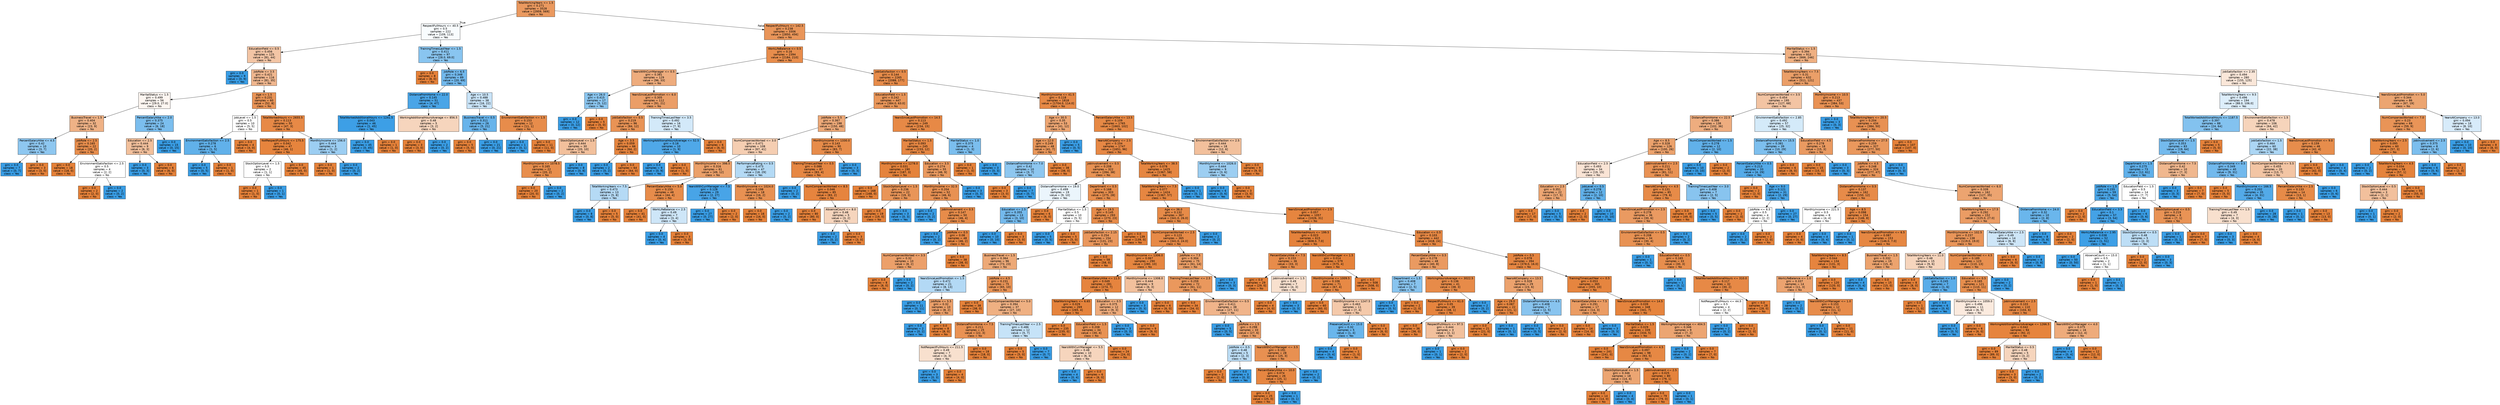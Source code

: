 digraph Tree {
node [shape=box, style="filled", color="black", fontname="helvetica"] ;
edge [fontname="helvetica"] ;
0 [label="TotalWorkingYears <= 1.5\ngini = 0.271\nsamples = 3528\nvalue = [2959, 569]\nclass = No", fillcolor="#ea995f"] ;
1 [label="RespectFullHours <= 40.5\ngini = 0.5\nsamples = 222\nvalue = [109, 113]\nclass = Yes", fillcolor="#f8fcfe"] ;
0 -> 1 [labeldistance=2.5, labelangle=45, headlabel="True"] ;
2 [label="EducationField <= 0.5\ngini = 0.456\nsamples = 125\nvalue = [81, 44]\nclass = No", fillcolor="#f3c5a5"] ;
1 -> 2 ;
3 [label="gini = 0.0\nsamples = 9\nvalue = [0, 9]\nclass = Yes", fillcolor="#399de5"] ;
2 -> 3 ;
4 [label="JobRole <= 3.5\ngini = 0.421\nsamples = 116\nvalue = [81, 35]\nclass = No", fillcolor="#f0b78f"] ;
2 -> 4 ;
5 [label="MaritalStatus <= 1.5\ngini = 0.499\nsamples = 56\nvalue = [29.0, 27.0]\nclass = No", fillcolor="#fdf6f1"] ;
4 -> 5 ;
6 [label="BusinessTravel <= 1.5\ngini = 0.404\nsamples = 32\nvalue = [23, 9]\nclass = No", fillcolor="#efb286"] ;
5 -> 6 ;
7 [label="PercentSalaryHike <= 4.5\ngini = 0.42\nsamples = 10\nvalue = [3, 7]\nclass = Yes", fillcolor="#8ec7f0"] ;
6 -> 7 ;
8 [label="gini = 0.0\nsamples = 7\nvalue = [0, 7]\nclass = Yes", fillcolor="#399de5"] ;
7 -> 8 ;
9 [label="gini = 0.0\nsamples = 3\nvalue = [3, 0]\nclass = No", fillcolor="#e58139"] ;
7 -> 9 ;
10 [label="JobRole <= 2.5\ngini = 0.165\nsamples = 22\nvalue = [20, 2]\nclass = No", fillcolor="#e88e4d"] ;
6 -> 10 ;
11 [label="gini = 0.0\nsamples = 18\nvalue = [18, 0]\nclass = No", fillcolor="#e58139"] ;
10 -> 11 ;
12 [label="EnvironmentSatisfaction <= 2.5\ngini = 0.5\nsamples = 4\nvalue = [2, 2]\nclass = No", fillcolor="#ffffff"] ;
10 -> 12 ;
13 [label="gini = 0.0\nsamples = 2\nvalue = [2, 0]\nclass = No", fillcolor="#e58139"] ;
12 -> 13 ;
14 [label="gini = 0.0\nsamples = 2\nvalue = [0, 2]\nclass = Yes", fillcolor="#399de5"] ;
12 -> 14 ;
15 [label="PercentSalaryHike <= 2.0\ngini = 0.375\nsamples = 24\nvalue = [6, 18]\nclass = Yes", fillcolor="#7bbeee"] ;
5 -> 15 ;
16 [label="Education <= 2.5\ngini = 0.444\nsamples = 9\nvalue = [6, 3]\nclass = No", fillcolor="#f2c09c"] ;
15 -> 16 ;
17 [label="gini = 0.0\nsamples = 3\nvalue = [0, 3]\nclass = Yes", fillcolor="#399de5"] ;
16 -> 17 ;
18 [label="gini = 0.0\nsamples = 6\nvalue = [6, 0]\nclass = No", fillcolor="#e58139"] ;
16 -> 18 ;
19 [label="gini = 0.0\nsamples = 15\nvalue = [0, 15]\nclass = Yes", fillcolor="#399de5"] ;
15 -> 19 ;
20 [label="Age <= 1.5\ngini = 0.231\nsamples = 60\nvalue = [52, 8]\nclass = No", fillcolor="#e99457"] ;
4 -> 20 ;
21 [label="JobLevel <= 1.5\ngini = 0.5\nsamples = 10\nvalue = [5, 5]\nclass = No", fillcolor="#ffffff"] ;
20 -> 21 ;
22 [label="EnvironmentSatisfaction <= 2.5\ngini = 0.278\nsamples = 6\nvalue = [1, 5]\nclass = Yes", fillcolor="#61b1ea"] ;
21 -> 22 ;
23 [label="gini = 0.0\nsamples = 5\nvalue = [0, 5]\nclass = Yes", fillcolor="#399de5"] ;
22 -> 23 ;
24 [label="gini = 0.0\nsamples = 1\nvalue = [1, 0]\nclass = No", fillcolor="#e58139"] ;
22 -> 24 ;
25 [label="gini = 0.0\nsamples = 4\nvalue = [4, 0]\nclass = No", fillcolor="#e58139"] ;
21 -> 25 ;
26 [label="TotalWorkedHours <= 2655.5\ngini = 0.113\nsamples = 50\nvalue = [47, 3]\nclass = No", fillcolor="#e78946"] ;
20 -> 26 ;
27 [label="NotRespectFullHours <= 175.5\ngini = 0.042\nsamples = 47\nvalue = [46, 1]\nclass = No", fillcolor="#e6843d"] ;
26 -> 27 ;
28 [label="StockOptionLevel <= 1.5\ngini = 0.5\nsamples = 2\nvalue = [1, 1]\nclass = No", fillcolor="#ffffff"] ;
27 -> 28 ;
29 [label="gini = 0.0\nsamples = 1\nvalue = [1, 0]\nclass = No", fillcolor="#e58139"] ;
28 -> 29 ;
30 [label="gini = 0.0\nsamples = 1\nvalue = [0, 1]\nclass = Yes", fillcolor="#399de5"] ;
28 -> 30 ;
31 [label="gini = 0.0\nsamples = 45\nvalue = [45, 0]\nclass = No", fillcolor="#e58139"] ;
27 -> 31 ;
32 [label="MonthlyIncome <= 156.0\ngini = 0.444\nsamples = 3\nvalue = [1, 2]\nclass = Yes", fillcolor="#9ccef2"] ;
26 -> 32 ;
33 [label="gini = 0.0\nsamples = 1\nvalue = [1, 0]\nclass = No", fillcolor="#e58139"] ;
32 -> 33 ;
34 [label="gini = 0.0\nsamples = 2\nvalue = [0, 2]\nclass = Yes", fillcolor="#399de5"] ;
32 -> 34 ;
35 [label="TrainingTimesLastYear <= 1.5\ngini = 0.411\nsamples = 97\nvalue = [28.0, 69.0]\nclass = Yes", fillcolor="#89c5f0"] ;
1 -> 35 ;
36 [label="gini = 0.0\nsamples = 8\nvalue = [8, 0]\nclass = No", fillcolor="#e58139"] ;
35 -> 36 ;
37 [label="JobRole <= 6.5\ngini = 0.348\nsamples = 89\nvalue = [20, 69]\nclass = Yes", fillcolor="#72b9ed"] ;
35 -> 37 ;
38 [label="DistanceFromHome <= 22.0\ngini = 0.145\nsamples = 51\nvalue = [4, 47]\nclass = Yes", fillcolor="#4aa5e7"] ;
37 -> 38 ;
39 [label="TotalWorkedAdditionalHours <= 1241.5\ngini = 0.043\nsamples = 46\nvalue = [1, 45]\nclass = Yes", fillcolor="#3d9fe6"] ;
38 -> 39 ;
40 [label="gini = 0.0\nsamples = 45\nvalue = [0, 45]\nclass = Yes", fillcolor="#399de5"] ;
39 -> 40 ;
41 [label="gini = 0.0\nsamples = 1\nvalue = [1, 0]\nclass = No", fillcolor="#e58139"] ;
39 -> 41 ;
42 [label="WorkingAdditionalHoursAverage <= 856.5\ngini = 0.48\nsamples = 5\nvalue = [3, 2]\nclass = No", fillcolor="#f6d5bd"] ;
38 -> 42 ;
43 [label="gini = 0.0\nsamples = 3\nvalue = [3, 0]\nclass = No", fillcolor="#e58139"] ;
42 -> 43 ;
44 [label="gini = 0.0\nsamples = 2\nvalue = [0, 2]\nclass = Yes", fillcolor="#399de5"] ;
42 -> 44 ;
45 [label="Age <= 10.5\ngini = 0.488\nsamples = 38\nvalue = [16, 22]\nclass = Yes", fillcolor="#c9e4f8"] ;
37 -> 45 ;
46 [label="BusinessTravel <= 0.5\ngini = 0.311\nsamples = 26\nvalue = [5, 21]\nclass = Yes", fillcolor="#68b4eb"] ;
45 -> 46 ;
47 [label="gini = 0.0\nsamples = 5\nvalue = [5, 0]\nclass = No", fillcolor="#e58139"] ;
46 -> 47 ;
48 [label="gini = 0.0\nsamples = 21\nvalue = [0, 21]\nclass = Yes", fillcolor="#399de5"] ;
46 -> 48 ;
49 [label="EnvironmentSatisfaction <= 1.5\ngini = 0.153\nsamples = 12\nvalue = [11, 1]\nclass = No", fillcolor="#e78c4b"] ;
45 -> 49 ;
50 [label="gini = 0.0\nsamples = 1\nvalue = [0, 1]\nclass = Yes", fillcolor="#399de5"] ;
49 -> 50 ;
51 [label="gini = 0.0\nsamples = 11\nvalue = [11, 0]\nclass = No", fillcolor="#e58139"] ;
49 -> 51 ;
52 [label="RespectFullHours <= 142.5\ngini = 0.238\nsamples = 3306\nvalue = [2850, 456]\nclass = No", fillcolor="#e99559"] ;
0 -> 52 [labeldistance=2.5, labelangle=-45, headlabel="False"] ;
53 [label="WorkLifeBalance <= 0.5\ngini = 0.16\nsamples = 2394\nvalue = [2184, 210]\nclass = No", fillcolor="#e88d4c"] ;
52 -> 53 ;
54 [label="YearsWithCurrManager <= 0.5\ngini = 0.381\nsamples = 129\nvalue = [96, 33]\nclass = No", fillcolor="#eeac7d"] ;
53 -> 54 ;
55 [label="Age <= 26.0\ngini = 0.415\nsamples = 17\nvalue = [5, 12]\nclass = Yes", fillcolor="#8bc6f0"] ;
54 -> 55 ;
56 [label="gini = 0.0\nsamples = 12\nvalue = [0, 12]\nclass = Yes", fillcolor="#399de5"] ;
55 -> 56 ;
57 [label="gini = 0.0\nsamples = 5\nvalue = [5, 0]\nclass = No", fillcolor="#e58139"] ;
55 -> 57 ;
58 [label="YearsSinceLastPromotion <= 6.0\ngini = 0.305\nsamples = 112\nvalue = [91, 21]\nclass = No", fillcolor="#eb9e67"] ;
54 -> 58 ;
59 [label="JobSatisfaction <= 0.5\ngini = 0.219\nsamples = 96\nvalue = [84, 12]\nclass = No", fillcolor="#e99355"] ;
58 -> 59 ;
60 [label="StockOptionLevel <= 1.5\ngini = 0.444\nsamples = 30\nvalue = [20, 10]\nclass = No", fillcolor="#f2c09c"] ;
59 -> 60 ;
61 [label="MonthlyIncome <= 1078.5\ngini = 0.165\nsamples = 22\nvalue = [20, 2]\nclass = No", fillcolor="#e88e4d"] ;
60 -> 61 ;
62 [label="gini = 0.0\nsamples = 20\nvalue = [20, 0]\nclass = No", fillcolor="#e58139"] ;
61 -> 62 ;
63 [label="gini = 0.0\nsamples = 2\nvalue = [0, 2]\nclass = Yes", fillcolor="#399de5"] ;
61 -> 63 ;
64 [label="gini = 0.0\nsamples = 8\nvalue = [0, 8]\nclass = Yes", fillcolor="#399de5"] ;
60 -> 64 ;
65 [label="Age <= 3.5\ngini = 0.059\nsamples = 66\nvalue = [64, 2]\nclass = No", fillcolor="#e6853f"] ;
59 -> 65 ;
66 [label="gini = 0.0\nsamples = 2\nvalue = [0, 2]\nclass = Yes", fillcolor="#399de5"] ;
65 -> 66 ;
67 [label="gini = 0.0\nsamples = 64\nvalue = [64, 0]\nclass = No", fillcolor="#e58139"] ;
65 -> 67 ;
68 [label="TrainingTimesLastYear <= 3.5\ngini = 0.492\nsamples = 16\nvalue = [7, 9]\nclass = Yes", fillcolor="#d3e9f9"] ;
58 -> 68 ;
69 [label="WorkingAdditionalHoursAverage <= 52.5\ngini = 0.18\nsamples = 10\nvalue = [1, 9]\nclass = Yes", fillcolor="#4fa8e8"] ;
68 -> 69 ;
70 [label="gini = 0.0\nsamples = 9\nvalue = [0, 9]\nclass = Yes", fillcolor="#399de5"] ;
69 -> 70 ;
71 [label="gini = 0.0\nsamples = 1\nvalue = [1, 0]\nclass = No", fillcolor="#e58139"] ;
69 -> 71 ;
72 [label="gini = 0.0\nsamples = 6\nvalue = [6, 0]\nclass = No", fillcolor="#e58139"] ;
68 -> 72 ;
73 [label="JobSatisfaction <= 0.5\ngini = 0.144\nsamples = 2265\nvalue = [2088, 177]\nclass = No", fillcolor="#e78c4a"] ;
53 -> 73 ;
74 [label="EducationField <= 1.5\ngini = 0.242\nsamples = 447\nvalue = [384.0, 63.0]\nclass = No", fillcolor="#e99659"] ;
73 -> 74 ;
75 [label="JobRole <= 5.5\ngini = 0.367\nsamples = 198\nvalue = [150, 48]\nclass = No", fillcolor="#eda978"] ;
74 -> 75 ;
76 [label="NumCompaniesWorked <= 3.0\ngini = 0.471\nsamples = 108\nvalue = [67, 41]\nclass = No", fillcolor="#f5ceb2"] ;
75 -> 76 ;
77 [label="MonthlyIncome <= 398.5\ngini = 0.316\nsamples = 61\nvalue = [49, 12]\nclass = No", fillcolor="#eba069"] ;
76 -> 77 ;
78 [label="TotalWorkingYears <= 7.5\ngini = 0.473\nsamples = 13\nvalue = [5, 8]\nclass = Yes", fillcolor="#b5daf5"] ;
77 -> 78 ;
79 [label="gini = 0.0\nsamples = 8\nvalue = [0, 8]\nclass = Yes", fillcolor="#399de5"] ;
78 -> 79 ;
80 [label="gini = 0.0\nsamples = 5\nvalue = [5, 0]\nclass = No", fillcolor="#e58139"] ;
78 -> 80 ;
81 [label="PercentSalaryHike <= 5.0\ngini = 0.153\nsamples = 48\nvalue = [44, 4]\nclass = No", fillcolor="#e78c4b"] ;
77 -> 81 ;
82 [label="gini = 0.0\nsamples = 41\nvalue = [41, 0]\nclass = No", fillcolor="#e58139"] ;
81 -> 82 ;
83 [label="WorkLifeBalance <= 2.5\ngini = 0.49\nsamples = 7\nvalue = [3, 4]\nclass = Yes", fillcolor="#cee6f8"] ;
81 -> 83 ;
84 [label="gini = 0.0\nsamples = 4\nvalue = [0, 4]\nclass = Yes", fillcolor="#399de5"] ;
83 -> 84 ;
85 [label="gini = 0.0\nsamples = 3\nvalue = [3, 0]\nclass = No", fillcolor="#e58139"] ;
83 -> 85 ;
86 [label="PerformanceRating <= 0.5\ngini = 0.473\nsamples = 47\nvalue = [18, 29]\nclass = Yes", fillcolor="#b4daf5"] ;
76 -> 86 ;
87 [label="YearsWithCurrManager <= 7.5\ngini = 0.128\nsamples = 29\nvalue = [2, 27]\nclass = Yes", fillcolor="#48a4e7"] ;
86 -> 87 ;
88 [label="gini = 0.0\nsamples = 27\nvalue = [0, 27]\nclass = Yes", fillcolor="#399de5"] ;
87 -> 88 ;
89 [label="gini = 0.0\nsamples = 2\nvalue = [2, 0]\nclass = No", fillcolor="#e58139"] ;
87 -> 89 ;
90 [label="MonthlyIncome <= 1024.0\ngini = 0.198\nsamples = 18\nvalue = [16, 2]\nclass = No", fillcolor="#e89152"] ;
86 -> 90 ;
91 [label="gini = 0.0\nsamples = 16\nvalue = [16, 0]\nclass = No", fillcolor="#e58139"] ;
90 -> 91 ;
92 [label="gini = 0.0\nsamples = 2\nvalue = [0, 2]\nclass = Yes", fillcolor="#399de5"] ;
90 -> 92 ;
93 [label="MonthlyIncome <= 1330.0\ngini = 0.143\nsamples = 90\nvalue = [83, 7]\nclass = No", fillcolor="#e78c4a"] ;
75 -> 93 ;
94 [label="TrainingTimesLastYear <= 0.5\ngini = 0.088\nsamples = 87\nvalue = [83, 4]\nclass = No", fillcolor="#e68743"] ;
93 -> 94 ;
95 [label="gini = 0.0\nsamples = 2\nvalue = [0, 2]\nclass = Yes", fillcolor="#399de5"] ;
94 -> 95 ;
96 [label="NumCompaniesWorked <= 8.5\ngini = 0.046\nsamples = 85\nvalue = [83, 2]\nclass = No", fillcolor="#e6843e"] ;
94 -> 96 ;
97 [label="gini = 0.0\nsamples = 80\nvalue = [80, 0]\nclass = No", fillcolor="#e58139"] ;
96 -> 97 ;
98 [label="AbsenceCount <= 8.0\ngini = 0.48\nsamples = 5\nvalue = [3, 2]\nclass = No", fillcolor="#f6d5bd"] ;
96 -> 98 ;
99 [label="gini = 0.0\nsamples = 2\nvalue = [0, 2]\nclass = Yes", fillcolor="#399de5"] ;
98 -> 99 ;
100 [label="gini = 0.0\nsamples = 3\nvalue = [3, 0]\nclass = No", fillcolor="#e58139"] ;
98 -> 100 ;
101 [label="gini = 0.0\nsamples = 3\nvalue = [0, 3]\nclass = Yes", fillcolor="#399de5"] ;
93 -> 101 ;
102 [label="YearsSinceLastPromotion <= 14.5\ngini = 0.113\nsamples = 249\nvalue = [234, 15]\nclass = No", fillcolor="#e78946"] ;
74 -> 102 ;
103 [label="MaritalStatus <= 1.5\ngini = 0.093\nsamples = 245\nvalue = [233, 12]\nclass = No", fillcolor="#e68743"] ;
102 -> 103 ;
104 [label="MonthlyIncome <= 1278.0\ngini = 0.031\nsamples = 190\nvalue = [187, 3]\nclass = No", fillcolor="#e5833c"] ;
103 -> 104 ;
105 [label="gini = 0.0\nsamples = 168\nvalue = [168, 0]\nclass = No", fillcolor="#e58139"] ;
104 -> 105 ;
106 [label="StockOptionLevel <= 1.5\ngini = 0.236\nsamples = 22\nvalue = [19, 3]\nclass = No", fillcolor="#e99558"] ;
104 -> 106 ;
107 [label="gini = 0.0\nsamples = 19\nvalue = [19, 0]\nclass = No", fillcolor="#e58139"] ;
106 -> 107 ;
108 [label="gini = 0.0\nsamples = 3\nvalue = [0, 3]\nclass = Yes", fillcolor="#399de5"] ;
106 -> 108 ;
109 [label="Education <= 3.5\ngini = 0.274\nsamples = 55\nvalue = [46, 9]\nclass = No", fillcolor="#ea9a60"] ;
103 -> 109 ;
110 [label="MonthlyIncome <= 32.5\ngini = 0.204\nsamples = 52\nvalue = [46, 6]\nclass = No", fillcolor="#e89153"] ;
109 -> 110 ;
111 [label="gini = 0.0\nsamples = 2\nvalue = [0, 2]\nclass = Yes", fillcolor="#399de5"] ;
110 -> 111 ;
112 [label="JobInvolvement <= 0.5\ngini = 0.147\nsamples = 50\nvalue = [46, 4]\nclass = No", fillcolor="#e78c4a"] ;
110 -> 112 ;
113 [label="gini = 0.0\nsamples = 2\nvalue = [0, 2]\nclass = Yes", fillcolor="#399de5"] ;
112 -> 113 ;
114 [label="JobRole <= 0.5\ngini = 0.08\nsamples = 48\nvalue = [46, 2]\nclass = No", fillcolor="#e68642"] ;
112 -> 114 ;
115 [label="NumCompaniesWorked <= 3.5\ngini = 0.32\nsamples = 10\nvalue = [8, 2]\nclass = No", fillcolor="#eca06a"] ;
114 -> 115 ;
116 [label="gini = 0.0\nsamples = 8\nvalue = [8, 0]\nclass = No", fillcolor="#e58139"] ;
115 -> 116 ;
117 [label="gini = 0.0\nsamples = 2\nvalue = [0, 2]\nclass = Yes", fillcolor="#399de5"] ;
115 -> 117 ;
118 [label="gini = 0.0\nsamples = 38\nvalue = [38, 0]\nclass = No", fillcolor="#e58139"] ;
114 -> 118 ;
119 [label="gini = 0.0\nsamples = 3\nvalue = [0, 3]\nclass = Yes", fillcolor="#399de5"] ;
109 -> 119 ;
120 [label="MaritalStatus <= 1.0\ngini = 0.375\nsamples = 4\nvalue = [1, 3]\nclass = Yes", fillcolor="#7bbeee"] ;
102 -> 120 ;
121 [label="gini = 0.0\nsamples = 1\nvalue = [1, 0]\nclass = No", fillcolor="#e58139"] ;
120 -> 121 ;
122 [label="gini = 0.0\nsamples = 3\nvalue = [0, 3]\nclass = Yes", fillcolor="#399de5"] ;
120 -> 122 ;
123 [label="MonthlyIncome <= 41.5\ngini = 0.118\nsamples = 1818\nvalue = [1704.0, 114.0]\nclass = No", fillcolor="#e78946"] ;
73 -> 123 ;
124 [label="Age <= 30.5\ngini = 0.35\nsamples = 53\nvalue = [41, 12]\nclass = No", fillcolor="#eda673"] ;
123 -> 124 ;
125 [label="Age <= 12.0\ngini = 0.249\nsamples = 48\nvalue = [41, 7]\nclass = No", fillcolor="#e9975b"] ;
124 -> 125 ;
126 [label="DistanceFromHome <= 7.0\ngini = 0.42\nsamples = 10\nvalue = [3, 7]\nclass = Yes", fillcolor="#8ec7f0"] ;
125 -> 126 ;
127 [label="gini = 0.0\nsamples = 3\nvalue = [3, 0]\nclass = No", fillcolor="#e58139"] ;
126 -> 127 ;
128 [label="gini = 0.0\nsamples = 7\nvalue = [0, 7]\nclass = Yes", fillcolor="#399de5"] ;
126 -> 128 ;
129 [label="gini = 0.0\nsamples = 38\nvalue = [38, 0]\nclass = No", fillcolor="#e58139"] ;
125 -> 129 ;
130 [label="gini = 0.0\nsamples = 5\nvalue = [0, 5]\nclass = Yes", fillcolor="#399de5"] ;
124 -> 130 ;
131 [label="PercentSalaryHike <= 13.5\ngini = 0.109\nsamples = 1765\nvalue = [1663, 102]\nclass = No", fillcolor="#e78945"] ;
123 -> 131 ;
132 [label="YearsAtCompany <= 2.5\ngini = 0.104\nsamples = 1747\nvalue = [1651, 96]\nclass = No", fillcolor="#e78845"] ;
131 -> 132 ;
133 [label="JobInvolvement <= 0.5\ngini = 0.208\nsamples = 322\nvalue = [284, 38]\nclass = No", fillcolor="#e89253"] ;
132 -> 133 ;
134 [label="DistanceFromHome <= 19.0\ngini = 0.499\nsamples = 19\nvalue = [9, 10]\nclass = Yes", fillcolor="#ebf5fc"] ;
133 -> 134 ;
135 [label="Education <= 2.5\ngini = 0.355\nsamples = 13\nvalue = [3, 10]\nclass = Yes", fillcolor="#74baed"] ;
134 -> 135 ;
136 [label="gini = 0.0\nsamples = 10\nvalue = [0, 10]\nclass = Yes", fillcolor="#399de5"] ;
135 -> 136 ;
137 [label="gini = 0.0\nsamples = 3\nvalue = [3, 0]\nclass = No", fillcolor="#e58139"] ;
135 -> 137 ;
138 [label="gini = 0.0\nsamples = 6\nvalue = [6, 0]\nclass = No", fillcolor="#e58139"] ;
134 -> 138 ;
139 [label="Department <= 0.5\ngini = 0.168\nsamples = 303\nvalue = [275, 28]\nclass = No", fillcolor="#e88e4d"] ;
133 -> 139 ;
140 [label="MaritalStatus <= 1.5\ngini = 0.5\nsamples = 10\nvalue = [5, 5]\nclass = No", fillcolor="#ffffff"] ;
139 -> 140 ;
141 [label="gini = 0.0\nsamples = 5\nvalue = [0, 5]\nclass = Yes", fillcolor="#399de5"] ;
140 -> 141 ;
142 [label="gini = 0.0\nsamples = 5\nvalue = [5, 0]\nclass = No", fillcolor="#e58139"] ;
140 -> 142 ;
143 [label="Age <= 19.5\ngini = 0.145\nsamples = 293\nvalue = [270, 23]\nclass = No", fillcolor="#e78c4a"] ;
139 -> 143 ;
144 [label="JobSatisfaction <= 2.15\ngini = 0.254\nsamples = 154\nvalue = [131, 23]\nclass = No", fillcolor="#ea975c"] ;
143 -> 144 ;
145 [label="BusinessTravel <= 1.5\ngini = 0.364\nsamples = 96\nvalue = [73, 23]\nclass = No", fillcolor="#eda977"] ;
144 -> 145 ;
146 [label="YearsSinceLastPromotion <= 1.5\ngini = 0.472\nsamples = 21\nvalue = [8, 13]\nclass = Yes", fillcolor="#b3d9f5"] ;
145 -> 146 ;
147 [label="gini = 0.0\nsamples = 11\nvalue = [0, 11]\nclass = Yes", fillcolor="#399de5"] ;
146 -> 147 ;
148 [label="JobRole <= 5.5\ngini = 0.32\nsamples = 10\nvalue = [8, 2]\nclass = No", fillcolor="#eca06a"] ;
146 -> 148 ;
149 [label="gini = 0.0\nsamples = 2\nvalue = [0, 2]\nclass = Yes", fillcolor="#399de5"] ;
148 -> 149 ;
150 [label="gini = 0.0\nsamples = 8\nvalue = [8, 0]\nclass = No", fillcolor="#e58139"] ;
148 -> 150 ;
151 [label="JobRole <= 4.5\ngini = 0.231\nsamples = 75\nvalue = [65, 10]\nclass = No", fillcolor="#e99457"] ;
145 -> 151 ;
152 [label="gini = 0.0\nsamples = 38\nvalue = [38, 0]\nclass = No", fillcolor="#e58139"] ;
151 -> 152 ;
153 [label="NumCompaniesWorked <= 5.0\ngini = 0.394\nsamples = 37\nvalue = [27, 10]\nclass = No", fillcolor="#efb082"] ;
151 -> 153 ;
154 [label="DistanceFromHome <= 7.5\ngini = 0.211\nsamples = 25\nvalue = [22, 3]\nclass = No", fillcolor="#e99254"] ;
153 -> 154 ;
155 [label="NotRespectFullHours <= 211.5\ngini = 0.49\nsamples = 7\nvalue = [4, 3]\nclass = No", fillcolor="#f8e0ce"] ;
154 -> 155 ;
156 [label="gini = 0.0\nsamples = 3\nvalue = [0, 3]\nclass = Yes", fillcolor="#399de5"] ;
155 -> 156 ;
157 [label="gini = 0.0\nsamples = 4\nvalue = [4, 0]\nclass = No", fillcolor="#e58139"] ;
155 -> 157 ;
158 [label="gini = 0.0\nsamples = 18\nvalue = [18, 0]\nclass = No", fillcolor="#e58139"] ;
154 -> 158 ;
159 [label="TrainingTimesLastYear <= 2.5\ngini = 0.486\nsamples = 12\nvalue = [5, 7]\nclass = Yes", fillcolor="#c6e3f8"] ;
153 -> 159 ;
160 [label="gini = 0.0\nsamples = 5\nvalue = [5, 0]\nclass = No", fillcolor="#e58139"] ;
159 -> 160 ;
161 [label="gini = 0.0\nsamples = 7\nvalue = [0, 7]\nclass = Yes", fillcolor="#399de5"] ;
159 -> 161 ;
162 [label="gini = 0.0\nsamples = 58\nvalue = [58, 0]\nclass = No", fillcolor="#e58139"] ;
144 -> 162 ;
163 [label="gini = 0.0\nsamples = 139\nvalue = [139, 0]\nclass = No", fillcolor="#e58139"] ;
143 -> 163 ;
164 [label="TotalWorkingYears <= 38.5\ngini = 0.078\nsamples = 1425\nvalue = [1367, 58]\nclass = No", fillcolor="#e68641"] ;
132 -> 164 ;
165 [label="TotalWorkingYears <= 7.5\ngini = 0.077\nsamples = 1424\nvalue = [1367, 57]\nclass = No", fillcolor="#e68641"] ;
164 -> 165 ;
166 [label="Age <= 36.0\ngini = 0.132\nsamples = 367\nvalue = [341.0, 26.0]\nclass = No", fillcolor="#e78b48"] ;
165 -> 166 ;
167 [label="NumCompaniesWorked <= 2.5\ngini = 0.123\nsamples = 365\nvalue = [341.0, 24.0]\nclass = No", fillcolor="#e78a47"] ;
166 -> 167 ;
168 [label="MonthlyIncome <= 1306.0\ngini = 0.067\nsamples = 290\nvalue = [280, 10]\nclass = No", fillcolor="#e68640"] ;
167 -> 168 ;
169 [label="PercentSalaryHike <= 11.5\ngini = 0.049\nsamples = 281\nvalue = [274, 7]\nclass = No", fillcolor="#e6843e"] ;
168 -> 169 ;
170 [label="TotalWorkingYears <= 6.65\ngini = 0.029\nsamples = 269\nvalue = [265, 4]\nclass = No", fillcolor="#e5833c"] ;
169 -> 170 ;
171 [label="gini = 0.0\nsamples = 235\nvalue = [235, 0]\nclass = No", fillcolor="#e58139"] ;
170 -> 171 ;
172 [label="EducationField <= 1.5\ngini = 0.208\nsamples = 34\nvalue = [30, 4]\nclass = No", fillcolor="#e89253"] ;
170 -> 172 ;
173 [label="YearsWithCurrManager <= 5.5\ngini = 0.48\nsamples = 10\nvalue = [6, 4]\nclass = No", fillcolor="#f6d5bd"] ;
172 -> 173 ;
174 [label="gini = 0.0\nsamples = 4\nvalue = [0, 4]\nclass = Yes", fillcolor="#399de5"] ;
173 -> 174 ;
175 [label="gini = 0.0\nsamples = 6\nvalue = [6, 0]\nclass = No", fillcolor="#e58139"] ;
173 -> 175 ;
176 [label="gini = 0.0\nsamples = 24\nvalue = [24, 0]\nclass = No", fillcolor="#e58139"] ;
172 -> 176 ;
177 [label="Education <= 0.5\ngini = 0.375\nsamples = 12\nvalue = [9, 3]\nclass = No", fillcolor="#eeab7b"] ;
169 -> 177 ;
178 [label="gini = 0.0\nsamples = 3\nvalue = [0, 3]\nclass = Yes", fillcolor="#399de5"] ;
177 -> 178 ;
179 [label="gini = 0.0\nsamples = 9\nvalue = [9, 0]\nclass = No", fillcolor="#e58139"] ;
177 -> 179 ;
180 [label="MonthlyIncome <= 1308.0\ngini = 0.444\nsamples = 9\nvalue = [6, 3]\nclass = No", fillcolor="#f2c09c"] ;
168 -> 180 ;
181 [label="gini = 0.0\nsamples = 3\nvalue = [0, 3]\nclass = Yes", fillcolor="#399de5"] ;
180 -> 181 ;
182 [label="gini = 0.0\nsamples = 6\nvalue = [6, 0]\nclass = No", fillcolor="#e58139"] ;
180 -> 182 ;
183 [label="JobRole <= 7.5\ngini = 0.304\nsamples = 75\nvalue = [61, 14]\nclass = No", fillcolor="#eb9e66"] ;
167 -> 183 ;
184 [label="TrainingTimesLastYear <= 2.5\ngini = 0.259\nsamples = 72\nvalue = [61, 11]\nclass = No", fillcolor="#ea985d"] ;
183 -> 184 ;
185 [label="gini = 0.0\nsamples = 34\nvalue = [34, 0]\nclass = No", fillcolor="#e58139"] ;
184 -> 185 ;
186 [label="EnvironmentSatisfaction <= 0.5\ngini = 0.411\nsamples = 38\nvalue = [27, 11]\nclass = No", fillcolor="#f0b48a"] ;
184 -> 186 ;
187 [label="gini = 0.0\nsamples = 5\nvalue = [0, 5]\nclass = Yes", fillcolor="#399de5"] ;
186 -> 187 ;
188 [label="JobRole <= 1.5\ngini = 0.298\nsamples = 33\nvalue = [27, 6]\nclass = No", fillcolor="#eb9d65"] ;
186 -> 188 ;
189 [label="JobRole <= 0.5\ngini = 0.48\nsamples = 5\nvalue = [2, 3]\nclass = Yes", fillcolor="#bddef6"] ;
188 -> 189 ;
190 [label="gini = 0.0\nsamples = 2\nvalue = [2, 0]\nclass = No", fillcolor="#e58139"] ;
189 -> 190 ;
191 [label="gini = 0.0\nsamples = 3\nvalue = [0, 3]\nclass = Yes", fillcolor="#399de5"] ;
189 -> 191 ;
192 [label="YearsWithCurrManager <= 3.5\ngini = 0.191\nsamples = 28\nvalue = [25, 3]\nclass = No", fillcolor="#e89051"] ;
188 -> 192 ;
193 [label="PercentSalaryHike <= 10.0\ngini = 0.074\nsamples = 26\nvalue = [25, 1]\nclass = No", fillcolor="#e68641"] ;
192 -> 193 ;
194 [label="gini = 0.0\nsamples = 25\nvalue = [25, 0]\nclass = No", fillcolor="#e58139"] ;
193 -> 194 ;
195 [label="gini = 0.0\nsamples = 1\nvalue = [0, 1]\nclass = Yes", fillcolor="#399de5"] ;
193 -> 195 ;
196 [label="gini = 0.0\nsamples = 2\nvalue = [0, 2]\nclass = Yes", fillcolor="#399de5"] ;
192 -> 196 ;
197 [label="gini = 0.0\nsamples = 3\nvalue = [0, 3]\nclass = Yes", fillcolor="#399de5"] ;
183 -> 197 ;
198 [label="gini = 0.0\nsamples = 2\nvalue = [0, 2]\nclass = Yes", fillcolor="#399de5"] ;
166 -> 198 ;
199 [label="YearsSinceLastPromotion <= 2.5\ngini = 0.057\nsamples = 1057\nvalue = [1026, 31]\nclass = No", fillcolor="#e6853f"] ;
165 -> 199 ;
200 [label="TotalWorkedHours <= 199.5\ngini = 0.023\nsamples = 615\nvalue = [608.0, 7.0]\nclass = No", fillcolor="#e5823b"] ;
199 -> 200 ;
201 [label="PercentSalaryHike <= 7.5\ngini = 0.153\nsamples = 36\nvalue = [33, 3]\nclass = No", fillcolor="#e78c4b"] ;
200 -> 201 ;
202 [label="gini = 0.0\nsamples = 29\nvalue = [29, 0]\nclass = No", fillcolor="#e58139"] ;
201 -> 202 ;
203 [label="JobInvolvement <= 1.5\ngini = 0.49\nsamples = 7\nvalue = [4, 3]\nclass = No", fillcolor="#f8e0ce"] ;
201 -> 203 ;
204 [label="gini = 0.0\nsamples = 4\nvalue = [4, 0]\nclass = No", fillcolor="#e58139"] ;
203 -> 204 ;
205 [label="gini = 0.0\nsamples = 3\nvalue = [0, 3]\nclass = Yes", fillcolor="#399de5"] ;
203 -> 205 ;
206 [label="YearsWithCurrManager <= 1.5\ngini = 0.014\nsamples = 579\nvalue = [575, 4]\nclass = No", fillcolor="#e5823a"] ;
200 -> 206 ;
207 [label="MonthlyIncome <= 1009.5\ngini = 0.106\nsamples = 71\nvalue = [67, 4]\nclass = No", fillcolor="#e78945"] ;
206 -> 207 ;
208 [label="gini = 0.0\nsamples = 60\nvalue = [60, 0]\nclass = No", fillcolor="#e58139"] ;
207 -> 208 ;
209 [label="MonthlyIncome <= 1247.5\ngini = 0.463\nsamples = 11\nvalue = [7, 4]\nclass = No", fillcolor="#f4c9aa"] ;
207 -> 209 ;
210 [label="PresenceCount <= 15.0\ngini = 0.32\nsamples = 5\nvalue = [1, 4]\nclass = Yes", fillcolor="#6ab6ec"] ;
209 -> 210 ;
211 [label="gini = 0.0\nsamples = 4\nvalue = [0, 4]\nclass = Yes", fillcolor="#399de5"] ;
210 -> 211 ;
212 [label="gini = 0.0\nsamples = 1\nvalue = [1, 0]\nclass = No", fillcolor="#e58139"] ;
210 -> 212 ;
213 [label="gini = 0.0\nsamples = 6\nvalue = [6, 0]\nclass = No", fillcolor="#e58139"] ;
209 -> 213 ;
214 [label="gini = 0.0\nsamples = 508\nvalue = [508, 0]\nclass = No", fillcolor="#e58139"] ;
206 -> 214 ;
215 [label="Education <= 0.5\ngini = 0.103\nsamples = 442\nvalue = [418, 24]\nclass = No", fillcolor="#e68844"] ;
199 -> 215 ;
216 [label="PercentSalaryHike <= 0.5\ngini = 0.278\nsamples = 48\nvalue = [40, 8]\nclass = No", fillcolor="#ea9a61"] ;
215 -> 216 ;
217 [label="Department <= 1.5\ngini = 0.408\nsamples = 7\nvalue = [2, 5]\nclass = Yes", fillcolor="#88c4ef"] ;
216 -> 217 ;
218 [label="gini = 0.0\nsamples = 5\nvalue = [0, 5]\nclass = Yes", fillcolor="#399de5"] ;
217 -> 218 ;
219 [label="gini = 0.0\nsamples = 2\nvalue = [2, 0]\nclass = No", fillcolor="#e58139"] ;
217 -> 219 ;
220 [label="WorkingHoursAverage <= 3022.5\ngini = 0.136\nsamples = 41\nvalue = [38, 3]\nclass = No", fillcolor="#e78b49"] ;
216 -> 220 ;
221 [label="RespectFullHours <= 61.0\ngini = 0.05\nsamples = 39\nvalue = [38, 1]\nclass = No", fillcolor="#e6843e"] ;
220 -> 221 ;
222 [label="gini = 0.0\nsamples = 36\nvalue = [36, 0]\nclass = No", fillcolor="#e58139"] ;
221 -> 222 ;
223 [label="RespectFullHours <= 97.5\ngini = 0.444\nsamples = 3\nvalue = [2, 1]\nclass = No", fillcolor="#f2c09c"] ;
221 -> 223 ;
224 [label="gini = 0.0\nsamples = 1\nvalue = [0, 1]\nclass = Yes", fillcolor="#399de5"] ;
223 -> 224 ;
225 [label="gini = 0.0\nsamples = 2\nvalue = [2, 0]\nclass = No", fillcolor="#e58139"] ;
223 -> 225 ;
226 [label="gini = 0.0\nsamples = 2\nvalue = [0, 2]\nclass = Yes", fillcolor="#399de5"] ;
220 -> 226 ;
227 [label="JobRole <= 0.5\ngini = 0.078\nsamples = 394\nvalue = [378.0, 16.0]\nclass = No", fillcolor="#e68641"] ;
215 -> 227 ;
228 [label="YearsAtCompany <= 13.5\ngini = 0.328\nsamples = 29\nvalue = [23, 6]\nclass = No", fillcolor="#eca26d"] ;
227 -> 228 ;
229 [label="Age <= 29.0\ngini = 0.087\nsamples = 22\nvalue = [21, 1]\nclass = No", fillcolor="#e68742"] ;
228 -> 229 ;
230 [label="gini = 0.0\nsamples = 21\nvalue = [21, 0]\nclass = No", fillcolor="#e58139"] ;
229 -> 230 ;
231 [label="gini = 0.0\nsamples = 1\nvalue = [0, 1]\nclass = Yes", fillcolor="#399de5"] ;
229 -> 231 ;
232 [label="DistanceFromHome <= 4.5\ngini = 0.408\nsamples = 7\nvalue = [2, 5]\nclass = Yes", fillcolor="#88c4ef"] ;
228 -> 232 ;
233 [label="gini = 0.0\nsamples = 5\nvalue = [0, 5]\nclass = Yes", fillcolor="#399de5"] ;
232 -> 233 ;
234 [label="gini = 0.0\nsamples = 2\nvalue = [2, 0]\nclass = No", fillcolor="#e58139"] ;
232 -> 234 ;
235 [label="TrainingTimesLastYear <= 0.5\ngini = 0.053\nsamples = 365\nvalue = [355, 10]\nclass = No", fillcolor="#e6853f"] ;
227 -> 235 ;
236 [label="PercentSalaryHike <= 7.5\ngini = 0.291\nsamples = 17\nvalue = [14, 3]\nclass = No", fillcolor="#eb9c63"] ;
235 -> 236 ;
237 [label="gini = 0.0\nsamples = 14\nvalue = [14, 0]\nclass = No", fillcolor="#e58139"] ;
236 -> 237 ;
238 [label="gini = 0.0\nsamples = 3\nvalue = [0, 3]\nclass = Yes", fillcolor="#399de5"] ;
236 -> 238 ;
239 [label="YearsSinceLastPromotion <= 14.5\ngini = 0.039\nsamples = 348\nvalue = [341, 7]\nclass = No", fillcolor="#e6843d"] ;
235 -> 239 ;
240 [label="MaritalStatus <= 1.5\ngini = 0.029\nsamples = 339\nvalue = [334, 5]\nclass = No", fillcolor="#e5833c"] ;
239 -> 240 ;
241 [label="gini = 0.0\nsamples = 241\nvalue = [241, 0]\nclass = No", fillcolor="#e58139"] ;
240 -> 241 ;
242 [label="YearsSinceLastPromotion <= 4.5\ngini = 0.097\nsamples = 98\nvalue = [93, 5]\nclass = No", fillcolor="#e68844"] ;
240 -> 242 ;
243 [label="StockOptionLevel <= 1.5\ngini = 0.346\nsamples = 18\nvalue = [14, 4]\nclass = No", fillcolor="#eca572"] ;
242 -> 243 ;
244 [label="gini = 0.0\nsamples = 14\nvalue = [14, 0]\nclass = No", fillcolor="#e58139"] ;
243 -> 244 ;
245 [label="gini = 0.0\nsamples = 4\nvalue = [0, 4]\nclass = Yes", fillcolor="#399de5"] ;
243 -> 245 ;
246 [label="JobInvolvement <= 2.5\ngini = 0.025\nsamples = 80\nvalue = [79, 1]\nclass = No", fillcolor="#e5833c"] ;
242 -> 246 ;
247 [label="gini = 0.0\nsamples = 79\nvalue = [79, 0]\nclass = No", fillcolor="#e58139"] ;
246 -> 247 ;
248 [label="gini = 0.0\nsamples = 1\nvalue = [0, 1]\nclass = Yes", fillcolor="#399de5"] ;
246 -> 248 ;
249 [label="WorkingHoursAverage <= 404.5\ngini = 0.346\nsamples = 9\nvalue = [7, 2]\nclass = No", fillcolor="#eca572"] ;
239 -> 249 ;
250 [label="gini = 0.0\nsamples = 2\nvalue = [0, 2]\nclass = Yes", fillcolor="#399de5"] ;
249 -> 250 ;
251 [label="gini = 0.0\nsamples = 7\nvalue = [7, 0]\nclass = No", fillcolor="#e58139"] ;
249 -> 251 ;
252 [label="gini = 0.0\nsamples = 1\nvalue = [0, 1]\nclass = Yes", fillcolor="#399de5"] ;
164 -> 252 ;
253 [label="EnvironmentSatisfaction <= 2.5\ngini = 0.444\nsamples = 18\nvalue = [12, 6]\nclass = No", fillcolor="#f2c09c"] ;
131 -> 253 ;
254 [label="MonthlyIncome <= 1026.0\ngini = 0.444\nsamples = 9\nvalue = [3, 6]\nclass = Yes", fillcolor="#9ccef2"] ;
253 -> 254 ;
255 [label="gini = 0.0\nsamples = 6\nvalue = [0, 6]\nclass = Yes", fillcolor="#399de5"] ;
254 -> 255 ;
256 [label="gini = 0.0\nsamples = 3\nvalue = [3, 0]\nclass = No", fillcolor="#e58139"] ;
254 -> 256 ;
257 [label="gini = 0.0\nsamples = 9\nvalue = [9, 0]\nclass = No", fillcolor="#e58139"] ;
253 -> 257 ;
258 [label="MaritalStatus <= 1.5\ngini = 0.394\nsamples = 912\nvalue = [666, 246]\nclass = No", fillcolor="#efb082"] ;
52 -> 258 ;
259 [label="TotalWorkingYears <= 7.5\ngini = 0.31\nsamples = 632\nvalue = [511, 121]\nclass = No", fillcolor="#eb9f68"] ;
258 -> 259 ;
260 [label="NumCompaniesWorked <= 3.5\ngini = 0.454\nsamples = 195\nvalue = [127, 68]\nclass = No", fillcolor="#f3c4a3"] ;
259 -> 260 ;
261 [label="DistanceFromHome <= 22.5\ngini = 0.386\nsamples = 138\nvalue = [102, 36]\nclass = No", fillcolor="#eead7f"] ;
260 -> 261 ;
262 [label="Age <= 8.5\ngini = 0.328\nsamples = 126\nvalue = [100, 26]\nclass = No", fillcolor="#eca26c"] ;
261 -> 262 ;
263 [label="EducationField <= 2.5\ngini = 0.493\nsamples = 34\nvalue = [19, 15]\nclass = No", fillcolor="#fae4d5"] ;
262 -> 263 ;
264 [label="Education <= 2.5\ngini = 0.351\nsamples = 22\nvalue = [17, 5]\nclass = No", fillcolor="#eda673"] ;
263 -> 264 ;
265 [label="gini = 0.0\nsamples = 17\nvalue = [17, 0]\nclass = No", fillcolor="#e58139"] ;
264 -> 265 ;
266 [label="gini = 0.0\nsamples = 5\nvalue = [0, 5]\nclass = Yes", fillcolor="#399de5"] ;
264 -> 266 ;
267 [label="JobLevel <= 0.5\ngini = 0.278\nsamples = 12\nvalue = [2, 10]\nclass = Yes", fillcolor="#61b1ea"] ;
263 -> 267 ;
268 [label="gini = 0.0\nsamples = 2\nvalue = [2, 0]\nclass = No", fillcolor="#e58139"] ;
267 -> 268 ;
269 [label="gini = 0.0\nsamples = 10\nvalue = [0, 10]\nclass = Yes", fillcolor="#399de5"] ;
267 -> 269 ;
270 [label="JobInvolvement <= 2.5\ngini = 0.211\nsamples = 92\nvalue = [81, 11]\nclass = No", fillcolor="#e99254"] ;
262 -> 270 ;
271 [label="YearsAtCompany <= 4.5\ngini = 0.131\nsamples = 85\nvalue = [79, 6]\nclass = No", fillcolor="#e78b48"] ;
270 -> 271 ;
272 [label="YearsSinceLastPromotion <= 2.5\ngini = 0.278\nsamples = 36\nvalue = [30, 6]\nclass = No", fillcolor="#ea9a61"] ;
271 -> 272 ;
273 [label="EnvironmentSatisfaction <= 0.5\ngini = 0.208\nsamples = 34\nvalue = [30, 4]\nclass = No", fillcolor="#e89253"] ;
272 -> 273 ;
274 [label="gini = 0.0\nsamples = 1\nvalue = [0, 1]\nclass = Yes", fillcolor="#399de5"] ;
273 -> 274 ;
275 [label="EducationField <= 0.5\ngini = 0.165\nsamples = 33\nvalue = [30, 3]\nclass = No", fillcolor="#e88e4d"] ;
273 -> 275 ;
276 [label="gini = 0.0\nsamples = 1\nvalue = [0, 1]\nclass = Yes", fillcolor="#399de5"] ;
275 -> 276 ;
277 [label="TotalWorkedAdditionalHours <= 310.0\ngini = 0.117\nsamples = 32\nvalue = [30, 2]\nclass = No", fillcolor="#e78946"] ;
275 -> 277 ;
278 [label="NotRespectFullHours <= 44.5\ngini = 0.5\nsamples = 4\nvalue = [2, 2]\nclass = No", fillcolor="#ffffff"] ;
277 -> 278 ;
279 [label="gini = 0.0\nsamples = 2\nvalue = [0, 2]\nclass = Yes", fillcolor="#399de5"] ;
278 -> 279 ;
280 [label="gini = 0.0\nsamples = 2\nvalue = [2, 0]\nclass = No", fillcolor="#e58139"] ;
278 -> 280 ;
281 [label="gini = 0.0\nsamples = 28\nvalue = [28, 0]\nclass = No", fillcolor="#e58139"] ;
277 -> 281 ;
282 [label="gini = 0.0\nsamples = 2\nvalue = [0, 2]\nclass = Yes", fillcolor="#399de5"] ;
272 -> 282 ;
283 [label="gini = 0.0\nsamples = 49\nvalue = [49, 0]\nclass = No", fillcolor="#e58139"] ;
271 -> 283 ;
284 [label="TrainingTimesLastYear <= 3.0\ngini = 0.408\nsamples = 7\nvalue = [2, 5]\nclass = Yes", fillcolor="#88c4ef"] ;
270 -> 284 ;
285 [label="gini = 0.0\nsamples = 5\nvalue = [0, 5]\nclass = Yes", fillcolor="#399de5"] ;
284 -> 285 ;
286 [label="gini = 0.0\nsamples = 2\nvalue = [2, 0]\nclass = No", fillcolor="#e58139"] ;
284 -> 286 ;
287 [label="NumCompaniesWorked <= 1.5\ngini = 0.278\nsamples = 12\nvalue = [2, 10]\nclass = Yes", fillcolor="#61b1ea"] ;
261 -> 287 ;
288 [label="gini = 0.0\nsamples = 10\nvalue = [0, 10]\nclass = Yes", fillcolor="#399de5"] ;
287 -> 288 ;
289 [label="gini = 0.0\nsamples = 2\nvalue = [2, 0]\nclass = No", fillcolor="#e58139"] ;
287 -> 289 ;
290 [label="EnvironmentSatisfaction <= 2.85\ngini = 0.492\nsamples = 57\nvalue = [25, 32]\nclass = Yes", fillcolor="#d4eaf9"] ;
260 -> 290 ;
291 [label="DistanceFromHome <= 15.5\ngini = 0.381\nsamples = 39\nvalue = [10, 29]\nclass = Yes", fillcolor="#7dbfee"] ;
290 -> 291 ;
292 [label="PercentSalaryHike <= 0.5\ngini = 0.213\nsamples = 33\nvalue = [4, 29]\nclass = Yes", fillcolor="#54abe9"] ;
291 -> 292 ;
293 [label="gini = 0.0\nsamples = 2\nvalue = [2, 0]\nclass = No", fillcolor="#e58139"] ;
292 -> 293 ;
294 [label="Age <= 9.0\ngini = 0.121\nsamples = 31\nvalue = [2, 29]\nclass = Yes", fillcolor="#47a4e7"] ;
292 -> 294 ;
295 [label="JobRole <= 6.5\ngini = 0.5\nsamples = 4\nvalue = [2, 2]\nclass = No", fillcolor="#ffffff"] ;
294 -> 295 ;
296 [label="gini = 0.0\nsamples = 2\nvalue = [0, 2]\nclass = Yes", fillcolor="#399de5"] ;
295 -> 296 ;
297 [label="gini = 0.0\nsamples = 2\nvalue = [2, 0]\nclass = No", fillcolor="#e58139"] ;
295 -> 297 ;
298 [label="gini = 0.0\nsamples = 27\nvalue = [0, 27]\nclass = Yes", fillcolor="#399de5"] ;
294 -> 298 ;
299 [label="gini = 0.0\nsamples = 6\nvalue = [6, 0]\nclass = No", fillcolor="#e58139"] ;
291 -> 299 ;
300 [label="EducationField <= 4.5\ngini = 0.278\nsamples = 18\nvalue = [15, 3]\nclass = No", fillcolor="#ea9a61"] ;
290 -> 300 ;
301 [label="gini = 0.0\nsamples = 15\nvalue = [15, 0]\nclass = No", fillcolor="#e58139"] ;
300 -> 301 ;
302 [label="gini = 0.0\nsamples = 3\nvalue = [0, 3]\nclass = Yes", fillcolor="#399de5"] ;
300 -> 302 ;
303 [label="MonthlyIncome <= 10.5\ngini = 0.213\nsamples = 437\nvalue = [384, 53]\nclass = No", fillcolor="#e99254"] ;
259 -> 303 ;
304 [label="gini = 0.0\nsamples = 3\nvalue = [0, 3]\nclass = Yes", fillcolor="#399de5"] ;
303 -> 304 ;
305 [label="TotalWorkingYears <= 20.5\ngini = 0.204\nsamples = 434\nvalue = [384, 50]\nclass = No", fillcolor="#e89153"] ;
303 -> 305 ;
306 [label="DistanceFromHome <= 27.5\ngini = 0.259\nsamples = 327\nvalue = [277, 50]\nclass = No", fillcolor="#ea985d"] ;
305 -> 306 ;
307 [label="JobRole <= 4.5\ngini = 0.248\nsamples = 324\nvalue = [277, 47]\nclass = No", fillcolor="#e9965b"] ;
306 -> 307 ;
308 [label="DistanceFromHome <= 0.5\ngini = 0.137\nsamples = 162\nvalue = [150, 12]\nclass = No", fillcolor="#e78b49"] ;
307 -> 308 ;
309 [label="MonthlyIncome <= 221.5\ngini = 0.5\nsamples = 8\nvalue = [4, 4]\nclass = No", fillcolor="#ffffff"] ;
308 -> 309 ;
310 [label="gini = 0.0\nsamples = 4\nvalue = [4, 0]\nclass = No", fillcolor="#e58139"] ;
309 -> 310 ;
311 [label="gini = 0.0\nsamples = 4\nvalue = [0, 4]\nclass = Yes", fillcolor="#399de5"] ;
309 -> 311 ;
312 [label="Age <= 8.5\ngini = 0.098\nsamples = 154\nvalue = [146, 8]\nclass = No", fillcolor="#e68844"] ;
308 -> 312 ;
313 [label="gini = 0.0\nsamples = 1\nvalue = [0, 1]\nclass = Yes", fillcolor="#399de5"] ;
312 -> 313 ;
314 [label="YearsSinceLastPromotion <= 6.5\ngini = 0.087\nsamples = 153\nvalue = [146.0, 7.0]\nclass = No", fillcolor="#e68742"] ;
312 -> 314 ;
315 [label="TotalWorkingYears <= 8.5\ngini = 0.044\nsamples = 134\nvalue = [131, 3]\nclass = No", fillcolor="#e6843e"] ;
314 -> 315 ;
316 [label="WorkLifeBalance <= 1.0\ngini = 0.337\nsamples = 14\nvalue = [11, 3]\nclass = No", fillcolor="#eca36f"] ;
315 -> 316 ;
317 [label="gini = 0.0\nsamples = 2\nvalue = [0, 2]\nclass = Yes", fillcolor="#399de5"] ;
316 -> 317 ;
318 [label="YearsWithCurrManager <= 1.0\ngini = 0.153\nsamples = 12\nvalue = [11, 1]\nclass = No", fillcolor="#e78c4b"] ;
316 -> 318 ;
319 [label="gini = 0.0\nsamples = 1\nvalue = [0, 1]\nclass = Yes", fillcolor="#399de5"] ;
318 -> 319 ;
320 [label="gini = 0.0\nsamples = 11\nvalue = [11, 0]\nclass = No", fillcolor="#e58139"] ;
318 -> 320 ;
321 [label="gini = 0.0\nsamples = 120\nvalue = [120, 0]\nclass = No", fillcolor="#e58139"] ;
315 -> 321 ;
322 [label="BusinessTravel <= 1.5\ngini = 0.332\nsamples = 19\nvalue = [15, 4]\nclass = No", fillcolor="#eca36e"] ;
314 -> 322 ;
323 [label="gini = 0.0\nsamples = 4\nvalue = [0, 4]\nclass = Yes", fillcolor="#399de5"] ;
322 -> 323 ;
324 [label="gini = 0.0\nsamples = 15\nvalue = [15, 0]\nclass = No", fillcolor="#e58139"] ;
322 -> 324 ;
325 [label="NumCompaniesWorked <= 6.0\ngini = 0.339\nsamples = 162\nvalue = [127, 35]\nclass = No", fillcolor="#eca470"] ;
307 -> 325 ;
326 [label="TotalWorkingYears <= 17.5\ngini = 0.292\nsamples = 152\nvalue = [125.0, 27.0]\nclass = No", fillcolor="#eb9c64"] ;
325 -> 326 ;
327 [label="MonthlyIncome <= 102.5\ngini = 0.237\nsamples = 138\nvalue = [119.0, 19.0]\nclass = No", fillcolor="#e99559"] ;
326 -> 327 ;
328 [label="TotalWorkingYears <= 11.0\ngini = 0.48\nsamples = 15\nvalue = [9, 6]\nclass = No", fillcolor="#f6d5bd"] ;
327 -> 328 ;
329 [label="gini = 0.0\nsamples = 8\nvalue = [8, 0]\nclass = No", fillcolor="#e58139"] ;
328 -> 329 ;
330 [label="JobSatisfaction <= 1.0\ngini = 0.245\nsamples = 7\nvalue = [1, 6]\nclass = Yes", fillcolor="#5aade9"] ;
328 -> 330 ;
331 [label="gini = 0.0\nsamples = 1\nvalue = [1, 0]\nclass = No", fillcolor="#e58139"] ;
330 -> 331 ;
332 [label="gini = 0.0\nsamples = 6\nvalue = [0, 6]\nclass = Yes", fillcolor="#399de5"] ;
330 -> 332 ;
333 [label="NumCompaniesWorked <= 4.5\ngini = 0.189\nsamples = 123\nvalue = [110, 13]\nclass = No", fillcolor="#e89050"] ;
327 -> 333 ;
334 [label="Education <= 0.5\ngini = 0.165\nsamples = 121\nvalue = [110, 11]\nclass = No", fillcolor="#e88e4d"] ;
333 -> 334 ;
335 [label="MonthlyIncome <= 1059.0\ngini = 0.496\nsamples = 11\nvalue = [6, 5]\nclass = No", fillcolor="#fbeade"] ;
334 -> 335 ;
336 [label="gini = 0.0\nsamples = 5\nvalue = [0, 5]\nclass = Yes", fillcolor="#399de5"] ;
335 -> 336 ;
337 [label="gini = 0.0\nsamples = 6\nvalue = [6, 0]\nclass = No", fillcolor="#e58139"] ;
335 -> 337 ;
338 [label="JobInvolvement <= 2.5\ngini = 0.103\nsamples = 110\nvalue = [104, 6]\nclass = No", fillcolor="#e68844"] ;
334 -> 338 ;
339 [label="WorkingAdditionalHoursAverage <= 1266.5\ngini = 0.042\nsamples = 94\nvalue = [92, 2]\nclass = No", fillcolor="#e6843d"] ;
338 -> 339 ;
340 [label="gini = 0.0\nsamples = 89\nvalue = [89, 0]\nclass = No", fillcolor="#e58139"] ;
339 -> 340 ;
341 [label="MaritalStatus <= 0.5\ngini = 0.48\nsamples = 5\nvalue = [3, 2]\nclass = No", fillcolor="#f6d5bd"] ;
339 -> 341 ;
342 [label="gini = 0.0\nsamples = 3\nvalue = [3, 0]\nclass = No", fillcolor="#e58139"] ;
341 -> 342 ;
343 [label="gini = 0.0\nsamples = 2\nvalue = [0, 2]\nclass = Yes", fillcolor="#399de5"] ;
341 -> 343 ;
344 [label="YearsWithCurrManager <= 4.0\ngini = 0.375\nsamples = 16\nvalue = [12, 4]\nclass = No", fillcolor="#eeab7b"] ;
338 -> 344 ;
345 [label="gini = 0.0\nsamples = 4\nvalue = [0, 4]\nclass = Yes", fillcolor="#399de5"] ;
344 -> 345 ;
346 [label="gini = 0.0\nsamples = 12\nvalue = [12, 0]\nclass = No", fillcolor="#e58139"] ;
344 -> 346 ;
347 [label="gini = 0.0\nsamples = 2\nvalue = [0, 2]\nclass = Yes", fillcolor="#399de5"] ;
333 -> 347 ;
348 [label="PercentSalaryHike <= 2.5\ngini = 0.49\nsamples = 14\nvalue = [6, 8]\nclass = Yes", fillcolor="#cee6f8"] ;
326 -> 348 ;
349 [label="gini = 0.0\nsamples = 6\nvalue = [6, 0]\nclass = No", fillcolor="#e58139"] ;
348 -> 349 ;
350 [label="gini = 0.0\nsamples = 8\nvalue = [0, 8]\nclass = Yes", fillcolor="#399de5"] ;
348 -> 350 ;
351 [label="DistanceFromHome <= 24.0\ngini = 0.32\nsamples = 10\nvalue = [2, 8]\nclass = Yes", fillcolor="#6ab6ec"] ;
325 -> 351 ;
352 [label="gini = 0.0\nsamples = 8\nvalue = [0, 8]\nclass = Yes", fillcolor="#399de5"] ;
351 -> 352 ;
353 [label="gini = 0.0\nsamples = 2\nvalue = [2, 0]\nclass = No", fillcolor="#e58139"] ;
351 -> 353 ;
354 [label="gini = 0.0\nsamples = 3\nvalue = [0, 3]\nclass = Yes", fillcolor="#399de5"] ;
306 -> 354 ;
355 [label="gini = 0.0\nsamples = 107\nvalue = [107, 0]\nclass = No", fillcolor="#e58139"] ;
305 -> 355 ;
356 [label="JobSatisfaction <= 2.35\ngini = 0.494\nsamples = 280\nvalue = [155, 125]\nclass = No", fillcolor="#fae7d9"] ;
258 -> 356 ;
357 [label="TotalWorkingYears <= 9.5\ngini = 0.496\nsamples = 194\nvalue = [88.0, 106.0]\nclass = Yes", fillcolor="#ddeefb"] ;
356 -> 357 ;
358 [label="TotalWorkedAdditionalHours <= 1187.5\ngini = 0.397\nsamples = 88\nvalue = [24, 64]\nclass = Yes", fillcolor="#83c2ef"] ;
357 -> 358 ;
359 [label="StockOptionLevel <= 1.5\ngini = 0.353\nsamples = 83\nvalue = [19, 64]\nclass = Yes", fillcolor="#74baed"] ;
358 -> 359 ;
360 [label="Department <= 1.5\ngini = 0.275\nsamples = 73\nvalue = [12, 61]\nclass = Yes", fillcolor="#60b0ea"] ;
359 -> 360 ;
361 [label="JobRole <= 1.5\ngini = 0.155\nsamples = 59\nvalue = [5, 54]\nclass = Yes", fillcolor="#4ba6e7"] ;
360 -> 361 ;
362 [label="gini = 0.0\nsamples = 2\nvalue = [2, 0]\nclass = No", fillcolor="#e58139"] ;
361 -> 362 ;
363 [label="EducationField <= 3.5\ngini = 0.1\nsamples = 57\nvalue = [3, 54]\nclass = Yes", fillcolor="#44a2e6"] ;
361 -> 363 ;
364 [label="WorkLifeBalance <= 2.95\ngini = 0.038\nsamples = 52\nvalue = [1, 51]\nclass = Yes", fillcolor="#3d9fe6"] ;
363 -> 364 ;
365 [label="gini = 0.0\nsamples = 50\nvalue = [0, 50]\nclass = Yes", fillcolor="#399de5"] ;
364 -> 365 ;
366 [label="AbsenceCount <= 15.0\ngini = 0.5\nsamples = 2\nvalue = [1, 1]\nclass = No", fillcolor="#ffffff"] ;
364 -> 366 ;
367 [label="gini = 0.0\nsamples = 1\nvalue = [1, 0]\nclass = No", fillcolor="#e58139"] ;
366 -> 367 ;
368 [label="gini = 0.0\nsamples = 1\nvalue = [0, 1]\nclass = Yes", fillcolor="#399de5"] ;
366 -> 368 ;
369 [label="StockOptionLevel <= 0.5\ngini = 0.48\nsamples = 5\nvalue = [2, 3]\nclass = Yes", fillcolor="#bddef6"] ;
363 -> 369 ;
370 [label="gini = 0.0\nsamples = 2\nvalue = [2, 0]\nclass = No", fillcolor="#e58139"] ;
369 -> 370 ;
371 [label="gini = 0.0\nsamples = 3\nvalue = [0, 3]\nclass = Yes", fillcolor="#399de5"] ;
369 -> 371 ;
372 [label="EducationField <= 1.5\ngini = 0.5\nsamples = 14\nvalue = [7, 7]\nclass = No", fillcolor="#ffffff"] ;
360 -> 372 ;
373 [label="gini = 0.0\nsamples = 6\nvalue = [0, 6]\nclass = Yes", fillcolor="#399de5"] ;
372 -> 373 ;
374 [label="StockOptionLevel <= 0.5\ngini = 0.219\nsamples = 8\nvalue = [7, 1]\nclass = No", fillcolor="#e99355"] ;
372 -> 374 ;
375 [label="gini = 0.0\nsamples = 1\nvalue = [0, 1]\nclass = Yes", fillcolor="#399de5"] ;
374 -> 375 ;
376 [label="gini = 0.0\nsamples = 7\nvalue = [7, 0]\nclass = No", fillcolor="#e58139"] ;
374 -> 376 ;
377 [label="DistanceFromHome <= 7.5\ngini = 0.42\nsamples = 10\nvalue = [7, 3]\nclass = No", fillcolor="#f0b78e"] ;
359 -> 377 ;
378 [label="gini = 0.0\nsamples = 3\nvalue = [0, 3]\nclass = Yes", fillcolor="#399de5"] ;
377 -> 378 ;
379 [label="gini = 0.0\nsamples = 7\nvalue = [7, 0]\nclass = No", fillcolor="#e58139"] ;
377 -> 379 ;
380 [label="gini = 0.0\nsamples = 5\nvalue = [5, 0]\nclass = No", fillcolor="#e58139"] ;
358 -> 380 ;
381 [label="EnvironmentSatisfaction <= 1.5\ngini = 0.478\nsamples = 106\nvalue = [64, 42]\nclass = No", fillcolor="#f6d4bb"] ;
357 -> 381 ;
382 [label="JobSatisfaction <= 1.5\ngini = 0.464\nsamples = 60\nvalue = [22, 38]\nclass = Yes", fillcolor="#acd6f4"] ;
381 -> 382 ;
383 [label="DistanceFromHome <= 0.5\ngini = 0.349\nsamples = 40\nvalue = [9, 31]\nclass = Yes", fillcolor="#72b9ed"] ;
382 -> 383 ;
384 [label="gini = 0.0\nsamples = 5\nvalue = [5, 0]\nclass = No", fillcolor="#e58139"] ;
383 -> 384 ;
385 [label="MonthlyIncome <= 166.5\ngini = 0.202\nsamples = 35\nvalue = [4, 31]\nclass = Yes", fillcolor="#53aae8"] ;
383 -> 385 ;
386 [label="TrainingTimesLastYear <= 1.5\ngini = 0.49\nsamples = 7\nvalue = [4, 3]\nclass = No", fillcolor="#f8e0ce"] ;
385 -> 386 ;
387 [label="gini = 0.0\nsamples = 3\nvalue = [0, 3]\nclass = Yes", fillcolor="#399de5"] ;
386 -> 387 ;
388 [label="gini = 0.0\nsamples = 4\nvalue = [4, 0]\nclass = No", fillcolor="#e58139"] ;
386 -> 388 ;
389 [label="gini = 0.0\nsamples = 28\nvalue = [0, 28]\nclass = Yes", fillcolor="#399de5"] ;
385 -> 389 ;
390 [label="NumCompaniesWorked <= 5.5\ngini = 0.455\nsamples = 20\nvalue = [13, 7]\nclass = No", fillcolor="#f3c5a4"] ;
382 -> 390 ;
391 [label="PercentSalaryHike <= 2.5\ngini = 0.133\nsamples = 14\nvalue = [13, 1]\nclass = No", fillcolor="#e78b48"] ;
390 -> 391 ;
392 [label="gini = 0.0\nsamples = 1\nvalue = [0, 1]\nclass = Yes", fillcolor="#399de5"] ;
391 -> 392 ;
393 [label="gini = 0.0\nsamples = 13\nvalue = [13, 0]\nclass = No", fillcolor="#e58139"] ;
391 -> 393 ;
394 [label="gini = 0.0\nsamples = 6\nvalue = [0, 6]\nclass = Yes", fillcolor="#399de5"] ;
390 -> 394 ;
395 [label="YearsSinceLastPromotion <= 9.0\ngini = 0.159\nsamples = 46\nvalue = [42, 4]\nclass = No", fillcolor="#e78d4c"] ;
381 -> 395 ;
396 [label="gini = 0.0\nsamples = 42\nvalue = [42, 0]\nclass = No", fillcolor="#e58139"] ;
395 -> 396 ;
397 [label="gini = 0.0\nsamples = 4\nvalue = [0, 4]\nclass = Yes", fillcolor="#399de5"] ;
395 -> 397 ;
398 [label="YearsSinceLastPromotion <= 5.0\ngini = 0.344\nsamples = 86\nvalue = [67, 19]\nclass = No", fillcolor="#eca571"] ;
356 -> 398 ;
399 [label="NumCompaniesWorked <= 7.0\ngini = 0.23\nsamples = 68\nvalue = [59, 9]\nclass = No", fillcolor="#e99457"] ;
398 -> 399 ;
400 [label="TotalWorkingYears <= 2.5\ngini = 0.095\nsamples = 60\nvalue = [57, 3]\nclass = No", fillcolor="#e68843"] ;
399 -> 400 ;
401 [label="gini = 0.0\nsamples = 2\nvalue = [0, 2]\nclass = Yes", fillcolor="#399de5"] ;
400 -> 401 ;
402 [label="TotalWorkingYears <= 4.5\ngini = 0.034\nsamples = 58\nvalue = [57, 1]\nclass = No", fillcolor="#e5833c"] ;
400 -> 402 ;
403 [label="StockOptionLevel <= 0.5\ngini = 0.444\nsamples = 3\nvalue = [2, 1]\nclass = No", fillcolor="#f2c09c"] ;
402 -> 403 ;
404 [label="gini = 0.0\nsamples = 1\nvalue = [0, 1]\nclass = Yes", fillcolor="#399de5"] ;
403 -> 404 ;
405 [label="gini = 0.0\nsamples = 2\nvalue = [2, 0]\nclass = No", fillcolor="#e58139"] ;
403 -> 405 ;
406 [label="gini = 0.0\nsamples = 55\nvalue = [55, 0]\nclass = No", fillcolor="#e58139"] ;
402 -> 406 ;
407 [label="JobInvolvement <= 2.5\ngini = 0.375\nsamples = 8\nvalue = [2, 6]\nclass = Yes", fillcolor="#7bbeee"] ;
399 -> 407 ;
408 [label="gini = 0.0\nsamples = 6\nvalue = [0, 6]\nclass = Yes", fillcolor="#399de5"] ;
407 -> 408 ;
409 [label="gini = 0.0\nsamples = 2\nvalue = [2, 0]\nclass = No", fillcolor="#e58139"] ;
407 -> 409 ;
410 [label="YearsAtCompany <= 13.0\ngini = 0.494\nsamples = 18\nvalue = [8, 10]\nclass = Yes", fillcolor="#d7ebfa"] ;
398 -> 410 ;
411 [label="gini = 0.0\nsamples = 10\nvalue = [0, 10]\nclass = Yes", fillcolor="#399de5"] ;
410 -> 411 ;
412 [label="gini = 0.0\nsamples = 8\nvalue = [8, 0]\nclass = No", fillcolor="#e58139"] ;
410 -> 412 ;
}